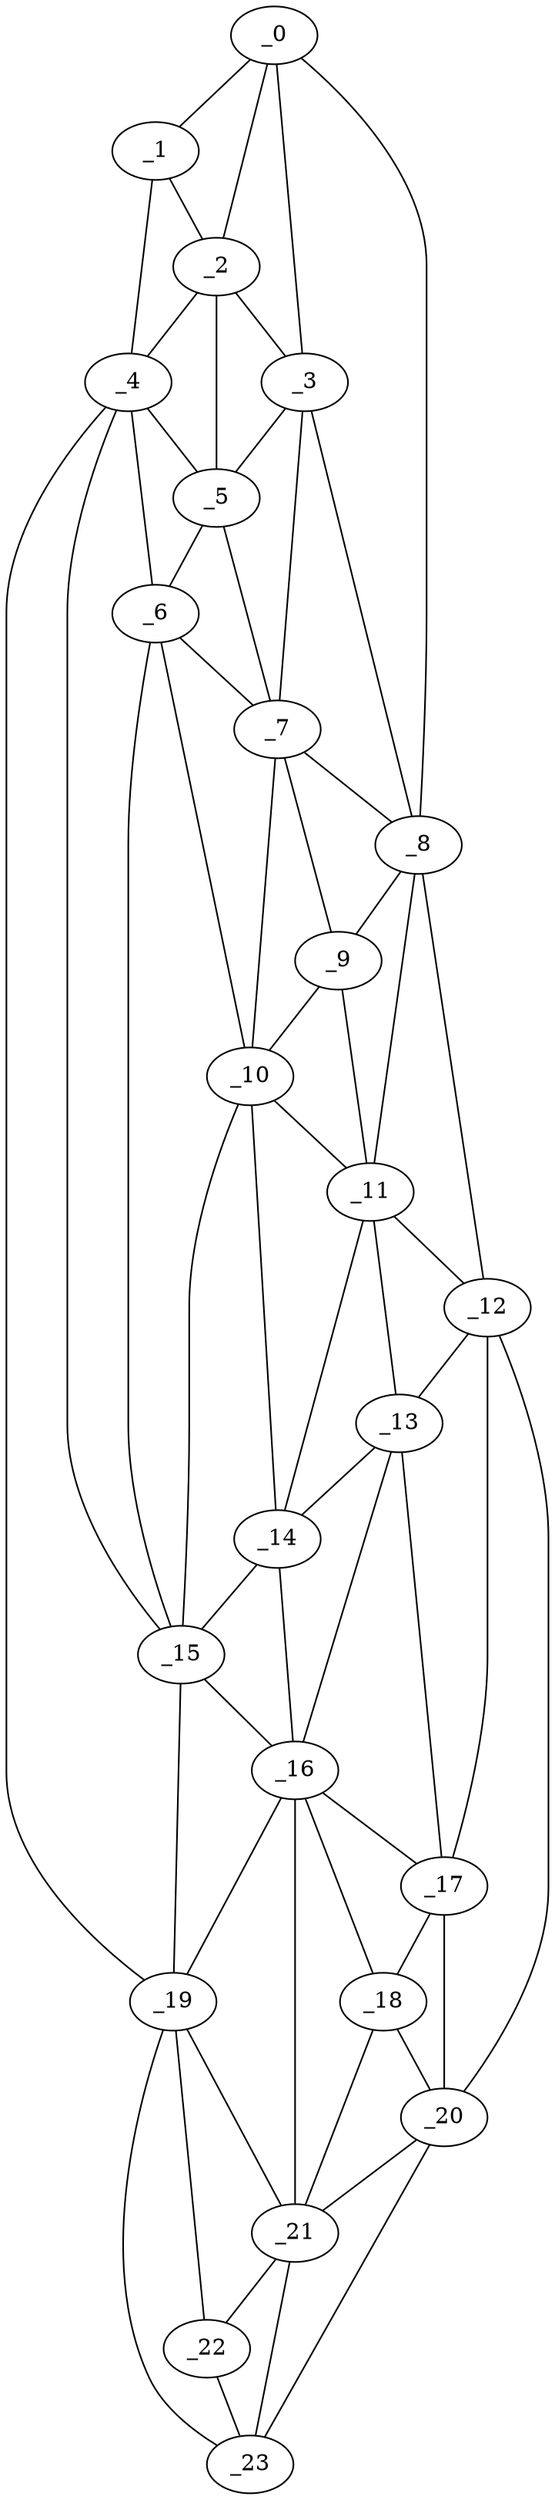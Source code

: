 graph "obj76__340.gxl" {
	_0	 [x=7,
		y=66];
	_1	 [x=17,
		y=81];
	_0 -- _1	 [valence=1];
	_2	 [x=31,
		y=78];
	_0 -- _2	 [valence=2];
	_3	 [x=41,
		y=55];
	_0 -- _3	 [valence=2];
	_8	 [x=58,
		y=47];
	_0 -- _8	 [valence=1];
	_1 -- _2	 [valence=2];
	_4	 [x=43,
		y=84];
	_1 -- _4	 [valence=1];
	_2 -- _3	 [valence=2];
	_2 -- _4	 [valence=1];
	_5	 [x=46,
		y=74];
	_2 -- _5	 [valence=2];
	_3 -- _5	 [valence=2];
	_7	 [x=52,
		y=65];
	_3 -- _7	 [valence=2];
	_3 -- _8	 [valence=1];
	_4 -- _5	 [valence=2];
	_6	 [x=51,
		y=78];
	_4 -- _6	 [valence=1];
	_15	 [x=89,
		y=73];
	_4 -- _15	 [valence=2];
	_19	 [x=101,
		y=77];
	_4 -- _19	 [valence=1];
	_5 -- _6	 [valence=2];
	_5 -- _7	 [valence=1];
	_6 -- _7	 [valence=2];
	_10	 [x=64,
		y=64];
	_6 -- _10	 [valence=1];
	_6 -- _15	 [valence=1];
	_7 -- _8	 [valence=2];
	_9	 [x=64,
		y=57];
	_7 -- _9	 [valence=1];
	_7 -- _10	 [valence=2];
	_8 -- _9	 [valence=1];
	_11	 [x=70,
		y=56];
	_8 -- _11	 [valence=2];
	_12	 [x=74,
		y=44];
	_8 -- _12	 [valence=1];
	_9 -- _10	 [valence=2];
	_9 -- _11	 [valence=2];
	_10 -- _11	 [valence=1];
	_14	 [x=84,
		y=60];
	_10 -- _14	 [valence=2];
	_10 -- _15	 [valence=2];
	_11 -- _12	 [valence=2];
	_13	 [x=80,
		y=53];
	_11 -- _13	 [valence=2];
	_11 -- _14	 [valence=1];
	_12 -- _13	 [valence=1];
	_17	 [x=95,
		y=47];
	_12 -- _17	 [valence=1];
	_20	 [x=108,
		y=47];
	_12 -- _20	 [valence=1];
	_13 -- _14	 [valence=1];
	_16	 [x=93,
		y=55];
	_13 -- _16	 [valence=2];
	_13 -- _17	 [valence=1];
	_14 -- _15	 [valence=1];
	_14 -- _16	 [valence=2];
	_15 -- _16	 [valence=2];
	_15 -- _19	 [valence=2];
	_16 -- _17	 [valence=2];
	_18	 [x=101,
		y=48];
	_16 -- _18	 [valence=1];
	_16 -- _19	 [valence=2];
	_21	 [x=108,
		y=57];
	_16 -- _21	 [valence=2];
	_17 -- _18	 [valence=1];
	_17 -- _20	 [valence=2];
	_18 -- _20	 [valence=2];
	_18 -- _21	 [valence=2];
	_19 -- _21	 [valence=1];
	_22	 [x=112,
		y=69];
	_19 -- _22	 [valence=1];
	_23	 [x=123,
		y=64];
	_19 -- _23	 [valence=1];
	_20 -- _21	 [valence=2];
	_20 -- _23	 [valence=1];
	_21 -- _22	 [valence=2];
	_21 -- _23	 [valence=1];
	_22 -- _23	 [valence=2];
}
